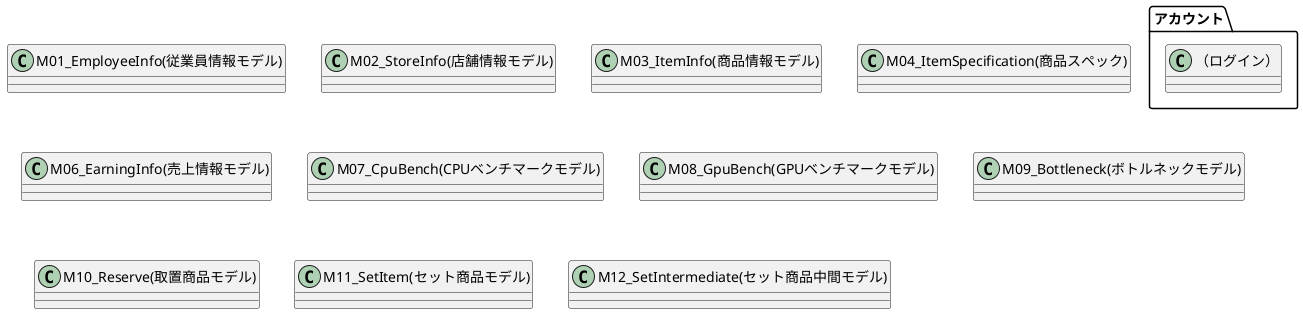 @startuml 仮作成
package "アカウント"{
    class "（ログイン）"
    
}


    class "M01_EmployeeInfo(従業員情報モデル)" as 従業員情報モデル
    class "M02_StoreInfo(店舗情報モデル)" as 店舗情報モデル
    class "M03_ItemInfo(商品情報モデル)" as 商品情報モデル
    class "M04_ItemSpecification(商品スペック)" as 商品スペック
    class "M06_EarningInfo(売上情報モデル)" as 売上情報モデル
    class "M07_CpuBench(CPUベンチマークモデル)" as CPUベンチマークモデル
    class "M08_GpuBench(GPUベンチマークモデル)" as GPUベンチマークモデル
    class "M09_Bottleneck(ボトルネックモデル)" as ボトルネックモデル
    class "M10_Reserve(取置商品モデル)" as 取置商品モデル
    class "M11_SetItem(セット商品モデル)" as セット商品モデル
    class "M12_SetIntermediate(セット商品中間モデル)" as セット商品中間モデル
@enduml